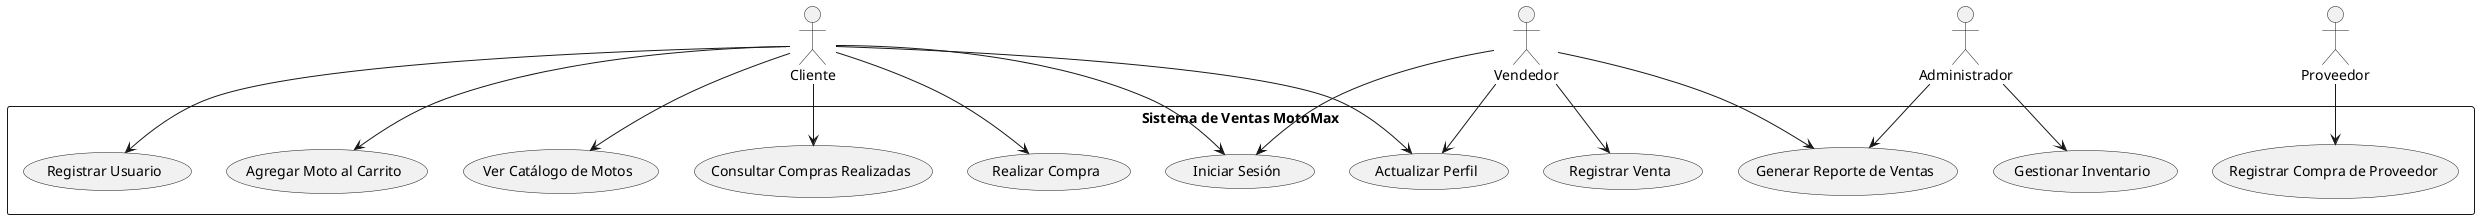 @startuml

actor Cliente
actor Vendedor
actor Administrador
actor Proveedor

rectangle "Sistema de Ventas MotoMax" {
    
    usecase "Registrar Usuario" as UC1
    usecase "Iniciar Sesión" as UC2
    usecase "Actualizar Perfil" as UC3
    
    usecase "Ver Catálogo de Motos" as UC4
    usecase "Agregar Moto al Carrito" as UC5
    usecase "Realizar Compra" as UC6
    usecase "Consultar Compras Realizadas" as UC7
    
    usecase "Registrar Venta" as UC8
    usecase "Generar Reporte de Ventas" as UC9
    
    usecase "Gestionar Inventario" as UC10
    usecase "Registrar Compra de Proveedor" as UC11
    
    Cliente --> UC1
    Cliente --> UC2
    Cliente --> UC3
    Cliente --> UC4
    Cliente --> UC5
    Cliente --> UC6
    Cliente --> UC7
    
    Vendedor --> UC2
    Vendedor --> UC3
    Vendedor --> UC8
    Vendedor --> UC9
    
    Administrador --> UC10
    Administrador --> UC9
    
    Proveedor --> UC11
}

@enduml
